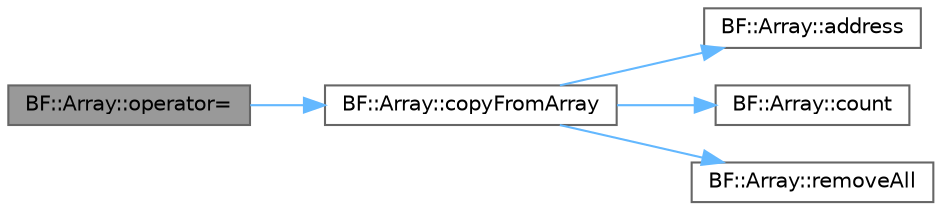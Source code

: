 digraph "BF::Array::operator="
{
 // LATEX_PDF_SIZE
  bgcolor="transparent";
  edge [fontname=Helvetica,fontsize=10,labelfontname=Helvetica,labelfontsize=10];
  node [fontname=Helvetica,fontsize=10,shape=box,height=0.2,width=0.4];
  rankdir="LR";
  Node1 [id="Node000001",label="BF::Array::operator=",height=0.2,width=0.4,color="gray40", fillcolor="grey60", style="filled", fontcolor="black",tooltip=" "];
  Node1 -> Node2 [id="edge1_Node000001_Node000002",color="steelblue1",style="solid",tooltip=" "];
  Node2 [id="Node000002",label="BF::Array::copyFromArray",height=0.2,width=0.4,color="grey40", fillcolor="white", style="filled",URL="$d3/d15/classBF_1_1Array.html#a0c7a6f39b7485adaeb4f69ca0d33b6eb",tooltip=" "];
  Node2 -> Node3 [id="edge2_Node000002_Node000003",color="steelblue1",style="solid",tooltip=" "];
  Node3 [id="Node000003",label="BF::Array::address",height=0.2,width=0.4,color="grey40", fillcolor="white", style="filled",URL="$d3/d15/classBF_1_1Array.html#a833f24eaf3a32153db79946fd48c7238",tooltip=" "];
  Node2 -> Node4 [id="edge3_Node000002_Node000004",color="steelblue1",style="solid",tooltip=" "];
  Node4 [id="Node000004",label="BF::Array::count",height=0.2,width=0.4,color="grey40", fillcolor="white", style="filled",URL="$d3/d15/classBF_1_1Array.html#a4a87b6068f40ada2776eb520b81ce6f1",tooltip="Returns _count."];
  Node2 -> Node5 [id="edge4_Node000002_Node000005",color="steelblue1",style="solid",tooltip=" "];
  Node5 [id="Node000005",label="BF::Array::removeAll",height=0.2,width=0.4,color="grey40", fillcolor="white", style="filled",URL="$d3/d15/classBF_1_1Array.html#abc2c1c840894c850449914421311cae3",tooltip=" "];
}
